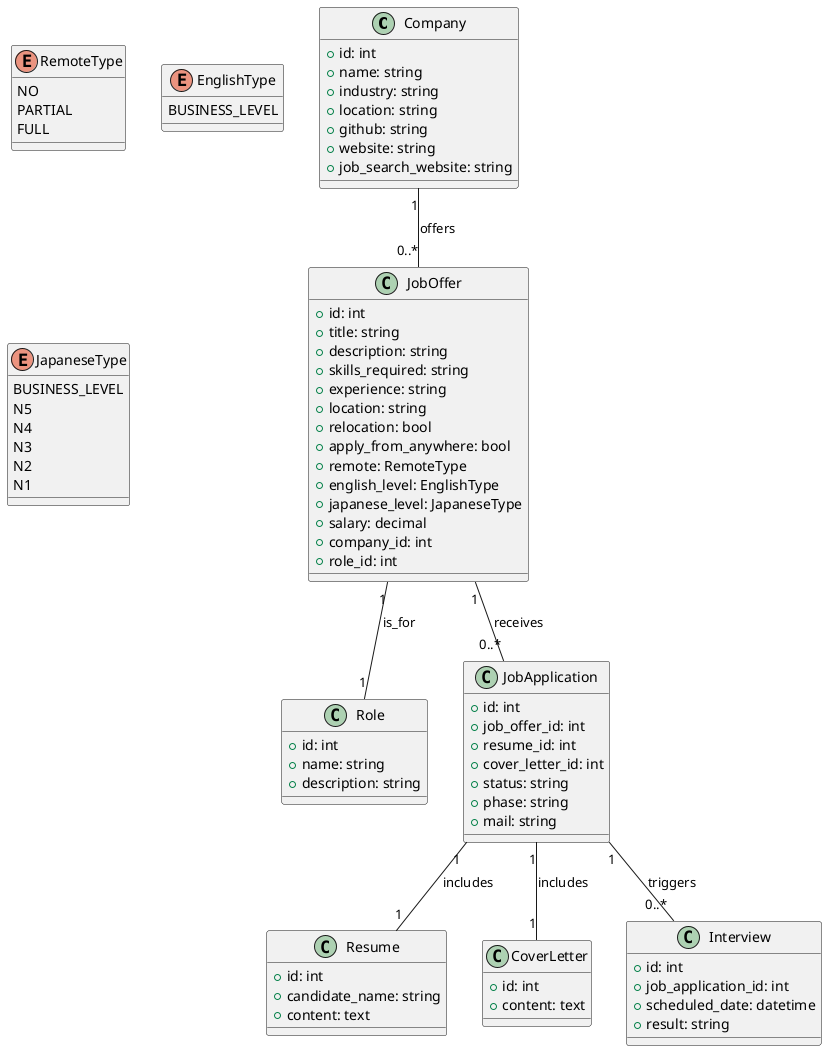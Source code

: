 @startuml

' Company offers many JobOffers.
class Company {
  + id: int
  + name: string
  + industry: string
  + location: string
  + github: string
  + website: string
  + job_search_website: string
}

' JobOffer belongs to one Company and is associated with one Role.
class JobOffer {
  + id: int
  + title: string
  + description: string
  + skills_required: string
  + experience: string
  + location: string
  + relocation: bool
  + apply_from_anywhere: bool
  + remote: RemoteType
  + english_level: EnglishType
  + japanese_level: JapaneseType
  + salary: decimal
  + company_id: int
  + role_id: int
}

' Role defines the position for a JobOffer.
class Role {
  + id: int
  + name: string
  + description: string
}

' A Resume represents the candidate's CV.
class Resume {
  + id: int
  + candidate_name: string
  + content: text
}

' A CoverLetter that accompanies a JobApplication.
class CoverLetter {
  + id: int
  + content: text
}

' JobApplication links a candidate (with a Resume and CoverLetter) to a JobOffer.
class JobApplication {
  + id: int
  + job_offer_id: int
  + resume_id: int
  + cover_letter_id: int
  + status: string
  + phase: string
  + mail: string
}

' An Interview is scheduled for a JobApplication.
class Interview {
  + id: int
  + job_application_id: int
  + scheduled_date: datetime
  + result: string
}

enum RemoteType {
  NO
  PARTIAL
  FULL
}

enum EnglishType {
  BUSINESS_LEVEL
}

enum JapaneseType {
  BUSINESS_LEVEL
  N5
  N4
  N3
  N2
  N1
}

' Define relationships
Company "1" -- "0..*" JobOffer : offers
JobOffer "1" -- "1" Role : is_for
JobOffer "1" -- "0..*" JobApplication : receives
JobApplication "1" -- "1" Resume : includes
JobApplication "1" -- "1" CoverLetter : includes
JobApplication "1" -- "0..*" Interview : triggers

@enduml
